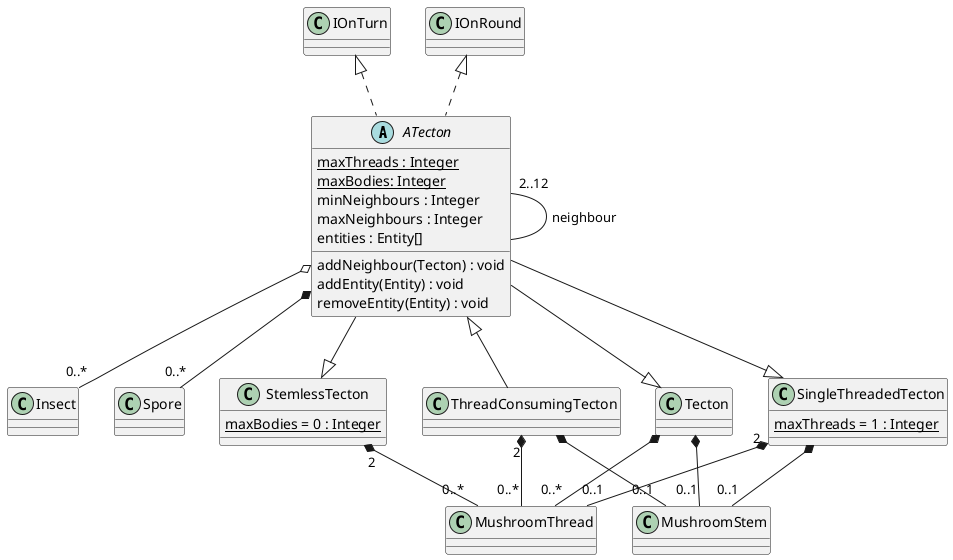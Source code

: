 @startuml tecton
  ATecton "2..12" -- ATecton : neighbour
  ATecton o-- "0..*" Insect
  ATecton *-- "0..*" Spore
  IOnTurn<|.. ATecton 
  IOnRound <|.. ATecton 
  abstract class ATecton {
    {static} maxThreads : Integer
    {static} maxBodies: Integer
    minNeighbours : Integer
    maxNeighbours : Integer
    entities : Entity[]

    addNeighbour(Tecton) : void
    addEntity(Entity) : void
    removeEntity(Entity) : void
  }

  Tecton *-- "0..1" MushroomStem 
  Tecton *-- "0..*" MushroomThread
  ATecton --|> Tecton
  class Tecton {
  }

  SingleThreadedTecton *-- "0..1" MushroomStem
  SingleThreadedTecton "2" *-- "0..1" MushroomThread
  ATecton --|> SingleThreadedTecton
  class SingleThreadedTecton {
    {static} maxThreads = 1 : Integer
  }


  StemlessTecton "2" *-- "0..*" MushroomThread
  ATecton --|> StemlessTecton
  class StemlessTecton {
    {static} maxBodies = 0 : Integer
  }

  ThreadConsumingTecton *-- "0..1" MushroomStem
  ThreadConsumingTecton "2" *-- "0..*" MushroomThread
  ATecton <|-- ThreadConsumingTecton
  class ThreadConsumingTecton {
  }
@enduml